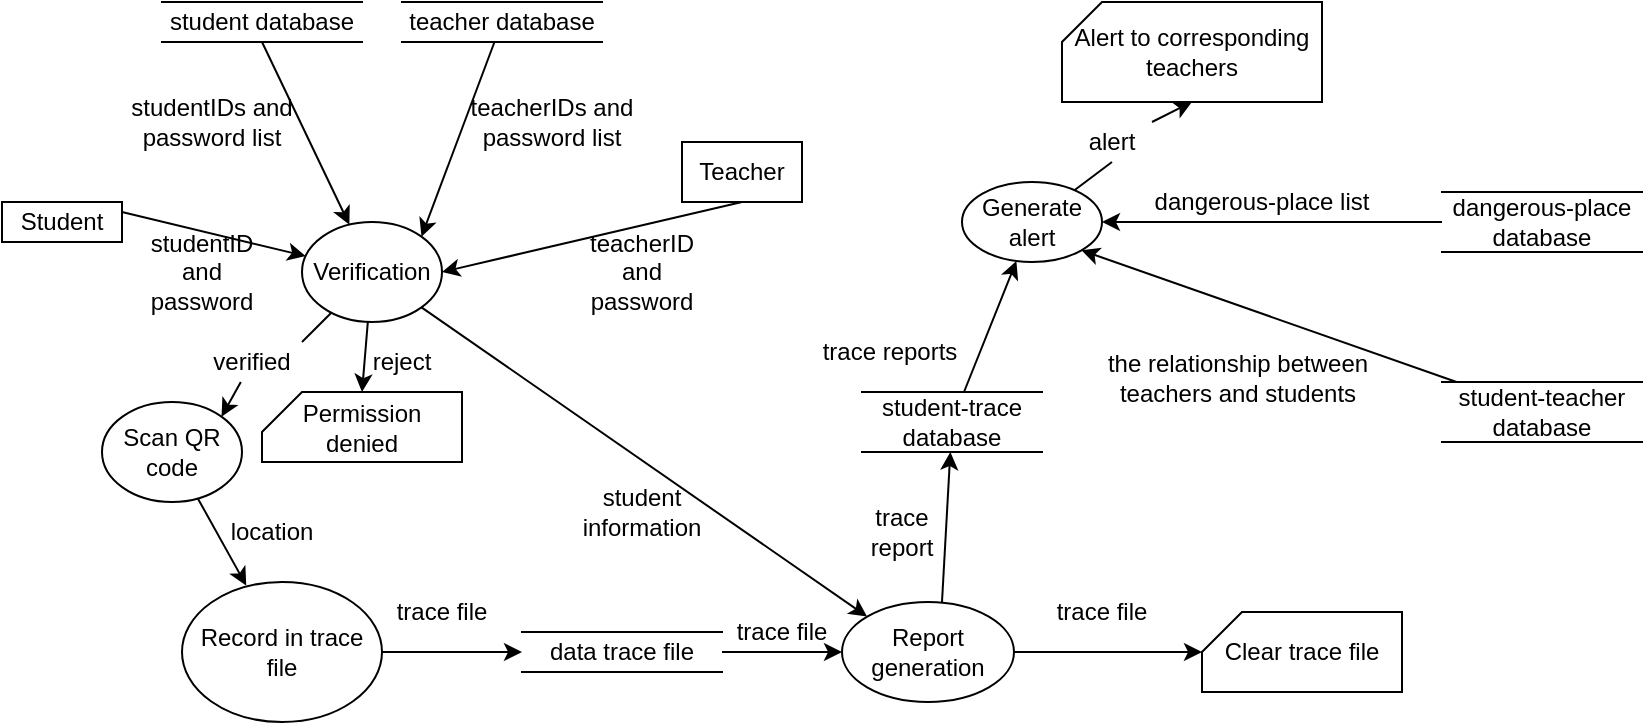 <mxfile version="16.6.3" type="github">
  <diagram id="zEus5z6aOHMBCi1rzIMd" name="Page-1">
    <mxGraphModel dx="946" dy="645" grid="1" gridSize="10" guides="1" tooltips="1" connect="1" arrows="1" fold="1" page="1" pageScale="1" pageWidth="827" pageHeight="1169" math="0" shadow="0">
      <root>
        <mxCell id="0" />
        <mxCell id="1" parent="0" />
        <mxCell id="FbJB6GxETELZwoFOZBtk-4" style="rounded=0;orthogonalLoop=1;jettySize=auto;html=1;exitX=1;exitY=0.25;exitDx=0;exitDy=0;" parent="1" source="FbJB6GxETELZwoFOZBtk-1" target="FbJB6GxETELZwoFOZBtk-3" edge="1">
          <mxGeometry relative="1" as="geometry" />
        </mxCell>
        <mxCell id="FbJB6GxETELZwoFOZBtk-1" value="Student" style="rounded=0;whiteSpace=wrap;html=1;" parent="1" vertex="1">
          <mxGeometry x="20" y="150" width="60" height="20" as="geometry" />
        </mxCell>
        <mxCell id="FbJB6GxETELZwoFOZBtk-5" style="edgeStyle=none;rounded=0;orthogonalLoop=1;jettySize=auto;html=1;exitX=0.5;exitY=1;exitDx=0;exitDy=0;entryX=1;entryY=0.5;entryDx=0;entryDy=0;" parent="1" source="FbJB6GxETELZwoFOZBtk-2" target="FbJB6GxETELZwoFOZBtk-3" edge="1">
          <mxGeometry relative="1" as="geometry" />
        </mxCell>
        <mxCell id="FbJB6GxETELZwoFOZBtk-2" value="Teacher" style="rounded=0;whiteSpace=wrap;html=1;" parent="1" vertex="1">
          <mxGeometry x="360" y="120" width="60" height="30" as="geometry" />
        </mxCell>
        <mxCell id="FbJB6GxETELZwoFOZBtk-17" style="edgeStyle=none;rounded=0;orthogonalLoop=1;jettySize=auto;html=1;entryX=0.5;entryY=0;entryDx=0;entryDy=0;entryPerimeter=0;" parent="1" source="FbJB6GxETELZwoFOZBtk-3" target="FbJB6GxETELZwoFOZBtk-16" edge="1">
          <mxGeometry relative="1" as="geometry" />
        </mxCell>
        <mxCell id="FbJB6GxETELZwoFOZBtk-21" style="edgeStyle=none;rounded=0;orthogonalLoop=1;jettySize=auto;html=1;entryX=1;entryY=0;entryDx=0;entryDy=0;startArrow=none;" parent="1" source="kubtHcQSGEUnNicTJE5_-1" target="FbJB6GxETELZwoFOZBtk-19" edge="1">
          <mxGeometry relative="1" as="geometry" />
        </mxCell>
        <mxCell id="FbJB6GxETELZwoFOZBtk-30" style="edgeStyle=none;rounded=0;orthogonalLoop=1;jettySize=auto;html=1;exitX=1;exitY=1;exitDx=0;exitDy=0;entryX=0;entryY=0;entryDx=0;entryDy=0;" parent="1" source="FbJB6GxETELZwoFOZBtk-3" target="YFnvIkCil9mDdCB9hV_s-5" edge="1">
          <mxGeometry relative="1" as="geometry">
            <mxPoint x="348.56" y="351.9" as="targetPoint" />
          </mxGeometry>
        </mxCell>
        <mxCell id="FbJB6GxETELZwoFOZBtk-3" value="Verification" style="ellipse;whiteSpace=wrap;html=1;" parent="1" vertex="1">
          <mxGeometry x="170" y="160" width="70" height="50" as="geometry" />
        </mxCell>
        <mxCell id="FbJB6GxETELZwoFOZBtk-9" style="edgeStyle=none;rounded=0;orthogonalLoop=1;jettySize=auto;html=1;exitX=0.5;exitY=1;exitDx=0;exitDy=0;" parent="1" source="FbJB6GxETELZwoFOZBtk-8" target="FbJB6GxETELZwoFOZBtk-3" edge="1">
          <mxGeometry relative="1" as="geometry" />
        </mxCell>
        <mxCell id="FbJB6GxETELZwoFOZBtk-8" value="student database" style="shape=partialRectangle;whiteSpace=wrap;html=1;left=0;right=0;fillColor=none;" parent="1" vertex="1">
          <mxGeometry x="100" y="50" width="100" height="20" as="geometry" />
        </mxCell>
        <mxCell id="FbJB6GxETELZwoFOZBtk-11" style="edgeStyle=none;rounded=0;orthogonalLoop=1;jettySize=auto;html=1;entryX=1;entryY=0;entryDx=0;entryDy=0;" parent="1" source="FbJB6GxETELZwoFOZBtk-10" target="FbJB6GxETELZwoFOZBtk-3" edge="1">
          <mxGeometry relative="1" as="geometry" />
        </mxCell>
        <mxCell id="FbJB6GxETELZwoFOZBtk-10" value="teacher database" style="shape=partialRectangle;whiteSpace=wrap;html=1;left=0;right=0;fillColor=none;" parent="1" vertex="1">
          <mxGeometry x="220" y="50" width="100" height="20" as="geometry" />
        </mxCell>
        <mxCell id="FbJB6GxETELZwoFOZBtk-12" value="studentID and password" style="text;html=1;strokeColor=none;fillColor=none;align=center;verticalAlign=middle;whiteSpace=wrap;rounded=0;" parent="1" vertex="1">
          <mxGeometry x="90" y="170" width="60" height="30" as="geometry" />
        </mxCell>
        <mxCell id="FbJB6GxETELZwoFOZBtk-13" value="teacherID and password" style="text;html=1;strokeColor=none;fillColor=none;align=center;verticalAlign=middle;whiteSpace=wrap;rounded=0;" parent="1" vertex="1">
          <mxGeometry x="310" y="170" width="60" height="30" as="geometry" />
        </mxCell>
        <mxCell id="FbJB6GxETELZwoFOZBtk-14" value="teacherIDs and password list" style="text;html=1;strokeColor=none;fillColor=none;align=center;verticalAlign=middle;whiteSpace=wrap;rounded=0;" parent="1" vertex="1">
          <mxGeometry x="250" y="90" width="90" height="40" as="geometry" />
        </mxCell>
        <mxCell id="FbJB6GxETELZwoFOZBtk-15" value="studentIDs and password list" style="text;html=1;strokeColor=none;fillColor=none;align=center;verticalAlign=middle;whiteSpace=wrap;rounded=0;" parent="1" vertex="1">
          <mxGeometry x="80" y="90" width="90" height="40" as="geometry" />
        </mxCell>
        <mxCell id="FbJB6GxETELZwoFOZBtk-16" value="Permission denied" style="shape=card;whiteSpace=wrap;html=1;size=20;" parent="1" vertex="1">
          <mxGeometry x="150" y="245" width="100" height="35" as="geometry" />
        </mxCell>
        <mxCell id="FbJB6GxETELZwoFOZBtk-18" value="reject" style="text;html=1;strokeColor=none;fillColor=none;align=center;verticalAlign=middle;whiteSpace=wrap;rounded=0;" parent="1" vertex="1">
          <mxGeometry x="200" y="220" width="40" height="20" as="geometry" />
        </mxCell>
        <mxCell id="FbJB6GxETELZwoFOZBtk-22" style="edgeStyle=none;rounded=0;orthogonalLoop=1;jettySize=auto;html=1;" parent="1" source="FbJB6GxETELZwoFOZBtk-19" edge="1">
          <mxGeometry relative="1" as="geometry">
            <mxPoint x="142.125" y="341.753" as="targetPoint" />
          </mxGeometry>
        </mxCell>
        <mxCell id="FbJB6GxETELZwoFOZBtk-19" value="Scan QR code" style="ellipse;whiteSpace=wrap;html=1;" parent="1" vertex="1">
          <mxGeometry x="70" y="250" width="70" height="50" as="geometry" />
        </mxCell>
        <mxCell id="FbJB6GxETELZwoFOZBtk-24" value="location" style="text;html=1;strokeColor=none;fillColor=none;align=center;verticalAlign=middle;whiteSpace=wrap;rounded=0;" parent="1" vertex="1">
          <mxGeometry x="125" y="300" width="60" height="30" as="geometry" />
        </mxCell>
        <mxCell id="FbJB6GxETELZwoFOZBtk-53" style="edgeStyle=none;rounded=0;orthogonalLoop=1;jettySize=auto;html=1;" parent="1" source="FbJB6GxETELZwoFOZBtk-27" target="FbJB6GxETELZwoFOZBtk-45" edge="1">
          <mxGeometry relative="1" as="geometry" />
        </mxCell>
        <mxCell id="FbJB6GxETELZwoFOZBtk-27" value="student-trace database" style="shape=partialRectangle;whiteSpace=wrap;html=1;left=0;right=0;fillColor=none;" parent="1" vertex="1">
          <mxGeometry x="450" y="245" width="90" height="30" as="geometry" />
        </mxCell>
        <mxCell id="FbJB6GxETELZwoFOZBtk-31" value="student information" style="text;html=1;strokeColor=none;fillColor=none;align=center;verticalAlign=middle;whiteSpace=wrap;rounded=0;" parent="1" vertex="1">
          <mxGeometry x="310" y="290" width="60" height="30" as="geometry" />
        </mxCell>
        <mxCell id="FbJB6GxETELZwoFOZBtk-37" style="edgeStyle=none;rounded=0;orthogonalLoop=1;jettySize=auto;html=1;entryX=0;entryY=0.5;entryDx=0;entryDy=0;" parent="1" source="FbJB6GxETELZwoFOZBtk-34" target="YFnvIkCil9mDdCB9hV_s-4" edge="1">
          <mxGeometry relative="1" as="geometry">
            <mxPoint x="320" y="375" as="targetPoint" />
          </mxGeometry>
        </mxCell>
        <mxCell id="FbJB6GxETELZwoFOZBtk-34" value="Record in trace file" style="ellipse;whiteSpace=wrap;html=1;" parent="1" vertex="1">
          <mxGeometry x="110" y="340" width="100" height="70" as="geometry" />
        </mxCell>
        <mxCell id="FbJB6GxETELZwoFOZBtk-38" style="edgeStyle=none;rounded=0;orthogonalLoop=1;jettySize=auto;html=1;" parent="1" target="FbJB6GxETELZwoFOZBtk-27" edge="1">
          <mxGeometry relative="1" as="geometry">
            <mxPoint x="490" y="350" as="sourcePoint" />
          </mxGeometry>
        </mxCell>
        <mxCell id="FbJB6GxETELZwoFOZBtk-39" value="trace file" style="text;html=1;strokeColor=none;fillColor=none;align=center;verticalAlign=middle;whiteSpace=wrap;rounded=0;" parent="1" vertex="1">
          <mxGeometry x="210" y="340" width="60" height="30" as="geometry" />
        </mxCell>
        <mxCell id="FbJB6GxETELZwoFOZBtk-40" value="trace report" style="text;html=1;strokeColor=none;fillColor=none;align=center;verticalAlign=middle;whiteSpace=wrap;rounded=0;" parent="1" vertex="1">
          <mxGeometry x="440" y="300" width="60" height="30" as="geometry" />
        </mxCell>
        <mxCell id="FbJB6GxETELZwoFOZBtk-43" value="Clear trace file" style="shape=card;whiteSpace=wrap;html=1;size=20;" parent="1" vertex="1">
          <mxGeometry x="620" y="355" width="100" height="40" as="geometry" />
        </mxCell>
        <mxCell id="FbJB6GxETELZwoFOZBtk-56" style="edgeStyle=none;rounded=0;orthogonalLoop=1;jettySize=auto;html=1;entryX=0.5;entryY=1;entryDx=0;entryDy=0;entryPerimeter=0;startArrow=none;" parent="1" source="YFnvIkCil9mDdCB9hV_s-2" target="FbJB6GxETELZwoFOZBtk-55" edge="1">
          <mxGeometry relative="1" as="geometry" />
        </mxCell>
        <mxCell id="FbJB6GxETELZwoFOZBtk-45" value="Generate alert" style="ellipse;whiteSpace=wrap;html=1;" parent="1" vertex="1">
          <mxGeometry x="500" y="140" width="70" height="40" as="geometry" />
        </mxCell>
        <mxCell id="FbJB6GxETELZwoFOZBtk-49" style="edgeStyle=none;rounded=0;orthogonalLoop=1;jettySize=auto;html=1;entryX=1;entryY=0.5;entryDx=0;entryDy=0;" parent="1" source="FbJB6GxETELZwoFOZBtk-47" target="FbJB6GxETELZwoFOZBtk-45" edge="1">
          <mxGeometry relative="1" as="geometry" />
        </mxCell>
        <mxCell id="FbJB6GxETELZwoFOZBtk-47" value="dangerous-place database" style="shape=partialRectangle;whiteSpace=wrap;html=1;left=0;right=0;fillColor=none;" parent="1" vertex="1">
          <mxGeometry x="740" y="145" width="100" height="30" as="geometry" />
        </mxCell>
        <mxCell id="FbJB6GxETELZwoFOZBtk-51" value="dangerous-place list" style="text;html=1;strokeColor=none;fillColor=none;align=center;verticalAlign=middle;whiteSpace=wrap;rounded=0;" parent="1" vertex="1">
          <mxGeometry x="590" y="140" width="120" height="20" as="geometry" />
        </mxCell>
        <mxCell id="FbJB6GxETELZwoFOZBtk-54" value="trace reports" style="text;html=1;strokeColor=none;fillColor=none;align=center;verticalAlign=middle;whiteSpace=wrap;rounded=0;" parent="1" vertex="1">
          <mxGeometry x="414" y="210" width="100" height="30" as="geometry" />
        </mxCell>
        <mxCell id="FbJB6GxETELZwoFOZBtk-55" value="Alert to corresponding teachers" style="shape=card;whiteSpace=wrap;html=1;size=20;" parent="1" vertex="1">
          <mxGeometry x="550" y="50" width="130" height="50" as="geometry" />
        </mxCell>
        <mxCell id="kubtHcQSGEUnNicTJE5_-1" value="verified" style="text;html=1;strokeColor=none;fillColor=none;align=center;verticalAlign=middle;whiteSpace=wrap;rounded=0;" parent="1" vertex="1">
          <mxGeometry x="120" y="220" width="50" height="20" as="geometry" />
        </mxCell>
        <mxCell id="kubtHcQSGEUnNicTJE5_-2" value="" style="edgeStyle=none;rounded=0;orthogonalLoop=1;jettySize=auto;html=1;entryX=1;entryY=0;entryDx=0;entryDy=0;endArrow=none;" parent="1" source="FbJB6GxETELZwoFOZBtk-3" target="kubtHcQSGEUnNicTJE5_-1" edge="1">
          <mxGeometry relative="1" as="geometry">
            <mxPoint x="184.107" y="205.057" as="sourcePoint" />
            <mxPoint x="129.749" y="257.322" as="targetPoint" />
          </mxGeometry>
        </mxCell>
        <mxCell id="YFnvIkCil9mDdCB9hV_s-2" value="alert" style="text;html=1;strokeColor=none;fillColor=none;align=center;verticalAlign=middle;whiteSpace=wrap;rounded=0;" vertex="1" parent="1">
          <mxGeometry x="550" y="110" width="50" height="20" as="geometry" />
        </mxCell>
        <mxCell id="YFnvIkCil9mDdCB9hV_s-3" value="" style="edgeStyle=none;rounded=0;orthogonalLoop=1;jettySize=auto;html=1;entryX=0.5;entryY=1;entryDx=0;entryDy=0;entryPerimeter=0;endArrow=none;" edge="1" parent="1" source="FbJB6GxETELZwoFOZBtk-45" target="YFnvIkCil9mDdCB9hV_s-2">
          <mxGeometry relative="1" as="geometry">
            <mxPoint x="554.793" y="143.505" as="sourcePoint" />
            <mxPoint x="595" y="110" as="targetPoint" />
          </mxGeometry>
        </mxCell>
        <mxCell id="YFnvIkCil9mDdCB9hV_s-7" style="edgeStyle=orthogonalEdgeStyle;rounded=0;orthogonalLoop=1;jettySize=auto;html=1;entryX=0;entryY=0.5;entryDx=0;entryDy=0;" edge="1" parent="1" source="YFnvIkCil9mDdCB9hV_s-4" target="YFnvIkCil9mDdCB9hV_s-5">
          <mxGeometry relative="1" as="geometry" />
        </mxCell>
        <mxCell id="YFnvIkCil9mDdCB9hV_s-4" value="data trace file" style="shape=partialRectangle;whiteSpace=wrap;html=1;left=0;right=0;fillColor=none;" vertex="1" parent="1">
          <mxGeometry x="280" y="365" width="100" height="20" as="geometry" />
        </mxCell>
        <mxCell id="YFnvIkCil9mDdCB9hV_s-6" style="edgeStyle=orthogonalEdgeStyle;rounded=0;orthogonalLoop=1;jettySize=auto;html=1;entryX=0;entryY=0;entryDx=0;entryDy=20;entryPerimeter=0;" edge="1" parent="1" source="YFnvIkCil9mDdCB9hV_s-5" target="FbJB6GxETELZwoFOZBtk-43">
          <mxGeometry relative="1" as="geometry" />
        </mxCell>
        <mxCell id="YFnvIkCil9mDdCB9hV_s-5" value="Report generation" style="ellipse;whiteSpace=wrap;html=1;" vertex="1" parent="1">
          <mxGeometry x="440" y="350" width="86" height="50" as="geometry" />
        </mxCell>
        <mxCell id="YFnvIkCil9mDdCB9hV_s-8" value="trace file" style="text;html=1;strokeColor=none;fillColor=none;align=center;verticalAlign=middle;whiteSpace=wrap;rounded=0;" vertex="1" parent="1">
          <mxGeometry x="380" y="350" width="60" height="30" as="geometry" />
        </mxCell>
        <mxCell id="YFnvIkCil9mDdCB9hV_s-9" value="trace file" style="text;html=1;strokeColor=none;fillColor=none;align=center;verticalAlign=middle;whiteSpace=wrap;rounded=0;" vertex="1" parent="1">
          <mxGeometry x="540" y="340" width="60" height="30" as="geometry" />
        </mxCell>
        <mxCell id="YFnvIkCil9mDdCB9hV_s-12" style="rounded=0;orthogonalLoop=1;jettySize=auto;html=1;entryX=1;entryY=1;entryDx=0;entryDy=0;" edge="1" parent="1" source="YFnvIkCil9mDdCB9hV_s-11" target="FbJB6GxETELZwoFOZBtk-45">
          <mxGeometry relative="1" as="geometry" />
        </mxCell>
        <mxCell id="YFnvIkCil9mDdCB9hV_s-11" value="student-teacher database" style="shape=partialRectangle;whiteSpace=wrap;html=1;left=0;right=0;fillColor=none;" vertex="1" parent="1">
          <mxGeometry x="740" y="240" width="100" height="30" as="geometry" />
        </mxCell>
        <mxCell id="YFnvIkCil9mDdCB9hV_s-13" value="the relationship between teachers and students" style="text;html=1;strokeColor=none;fillColor=none;align=center;verticalAlign=middle;whiteSpace=wrap;rounded=0;" vertex="1" parent="1">
          <mxGeometry x="570" y="220" width="136" height="35" as="geometry" />
        </mxCell>
      </root>
    </mxGraphModel>
  </diagram>
</mxfile>
